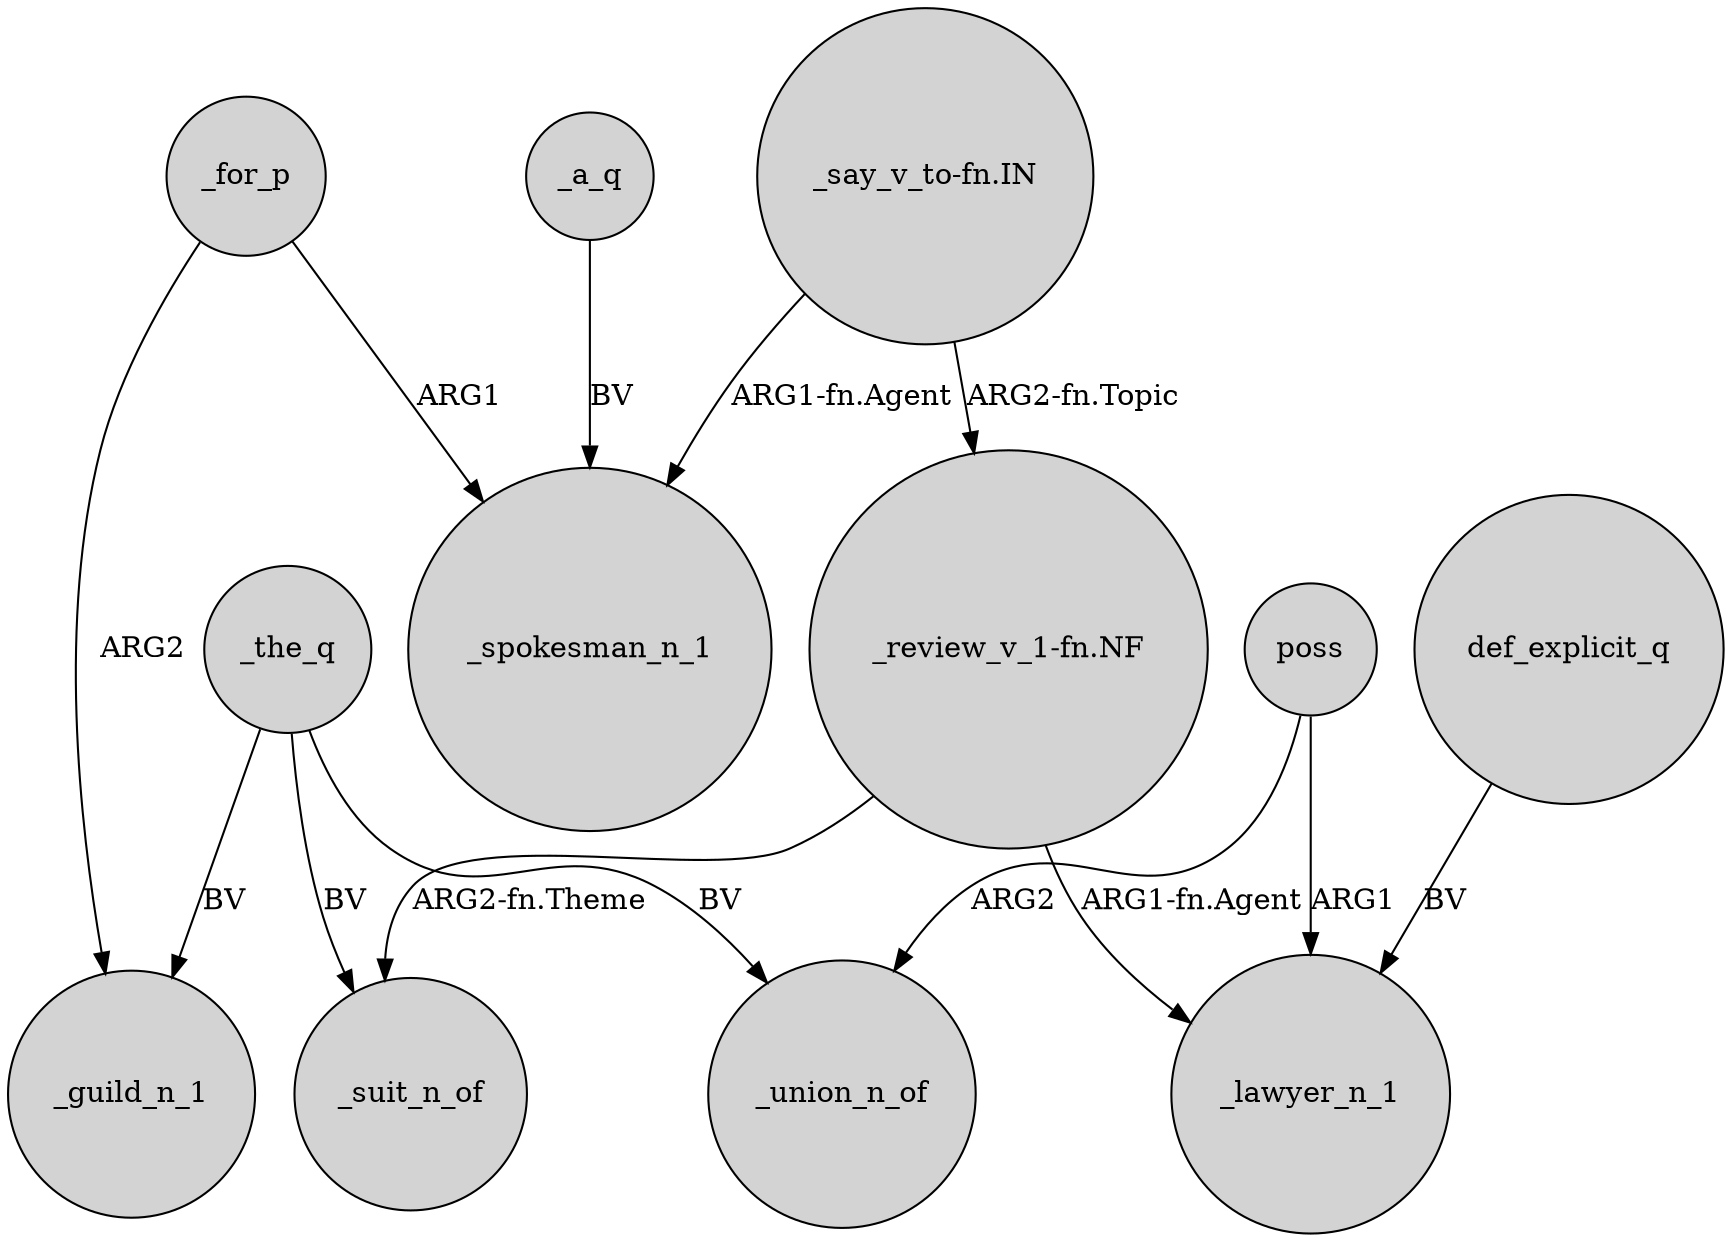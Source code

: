digraph {
	node [shape=circle style=filled]
	_the_q -> _guild_n_1 [label=BV]
	def_explicit_q -> _lawyer_n_1 [label=BV]
	"_review_v_1-fn.NF" -> _lawyer_n_1 [label="ARG1-fn.Agent"]
	_for_p -> _guild_n_1 [label=ARG2]
	_for_p -> _spokesman_n_1 [label=ARG1]
	"_review_v_1-fn.NF" -> _suit_n_of [label="ARG2-fn.Theme"]
	_the_q -> _union_n_of [label=BV]
	_a_q -> _spokesman_n_1 [label=BV]
	poss -> _union_n_of [label=ARG2]
	"_say_v_to-fn.IN" -> "_review_v_1-fn.NF" [label="ARG2-fn.Topic"]
	"_say_v_to-fn.IN" -> _spokesman_n_1 [label="ARG1-fn.Agent"]
	_the_q -> _suit_n_of [label=BV]
	poss -> _lawyer_n_1 [label=ARG1]
}
